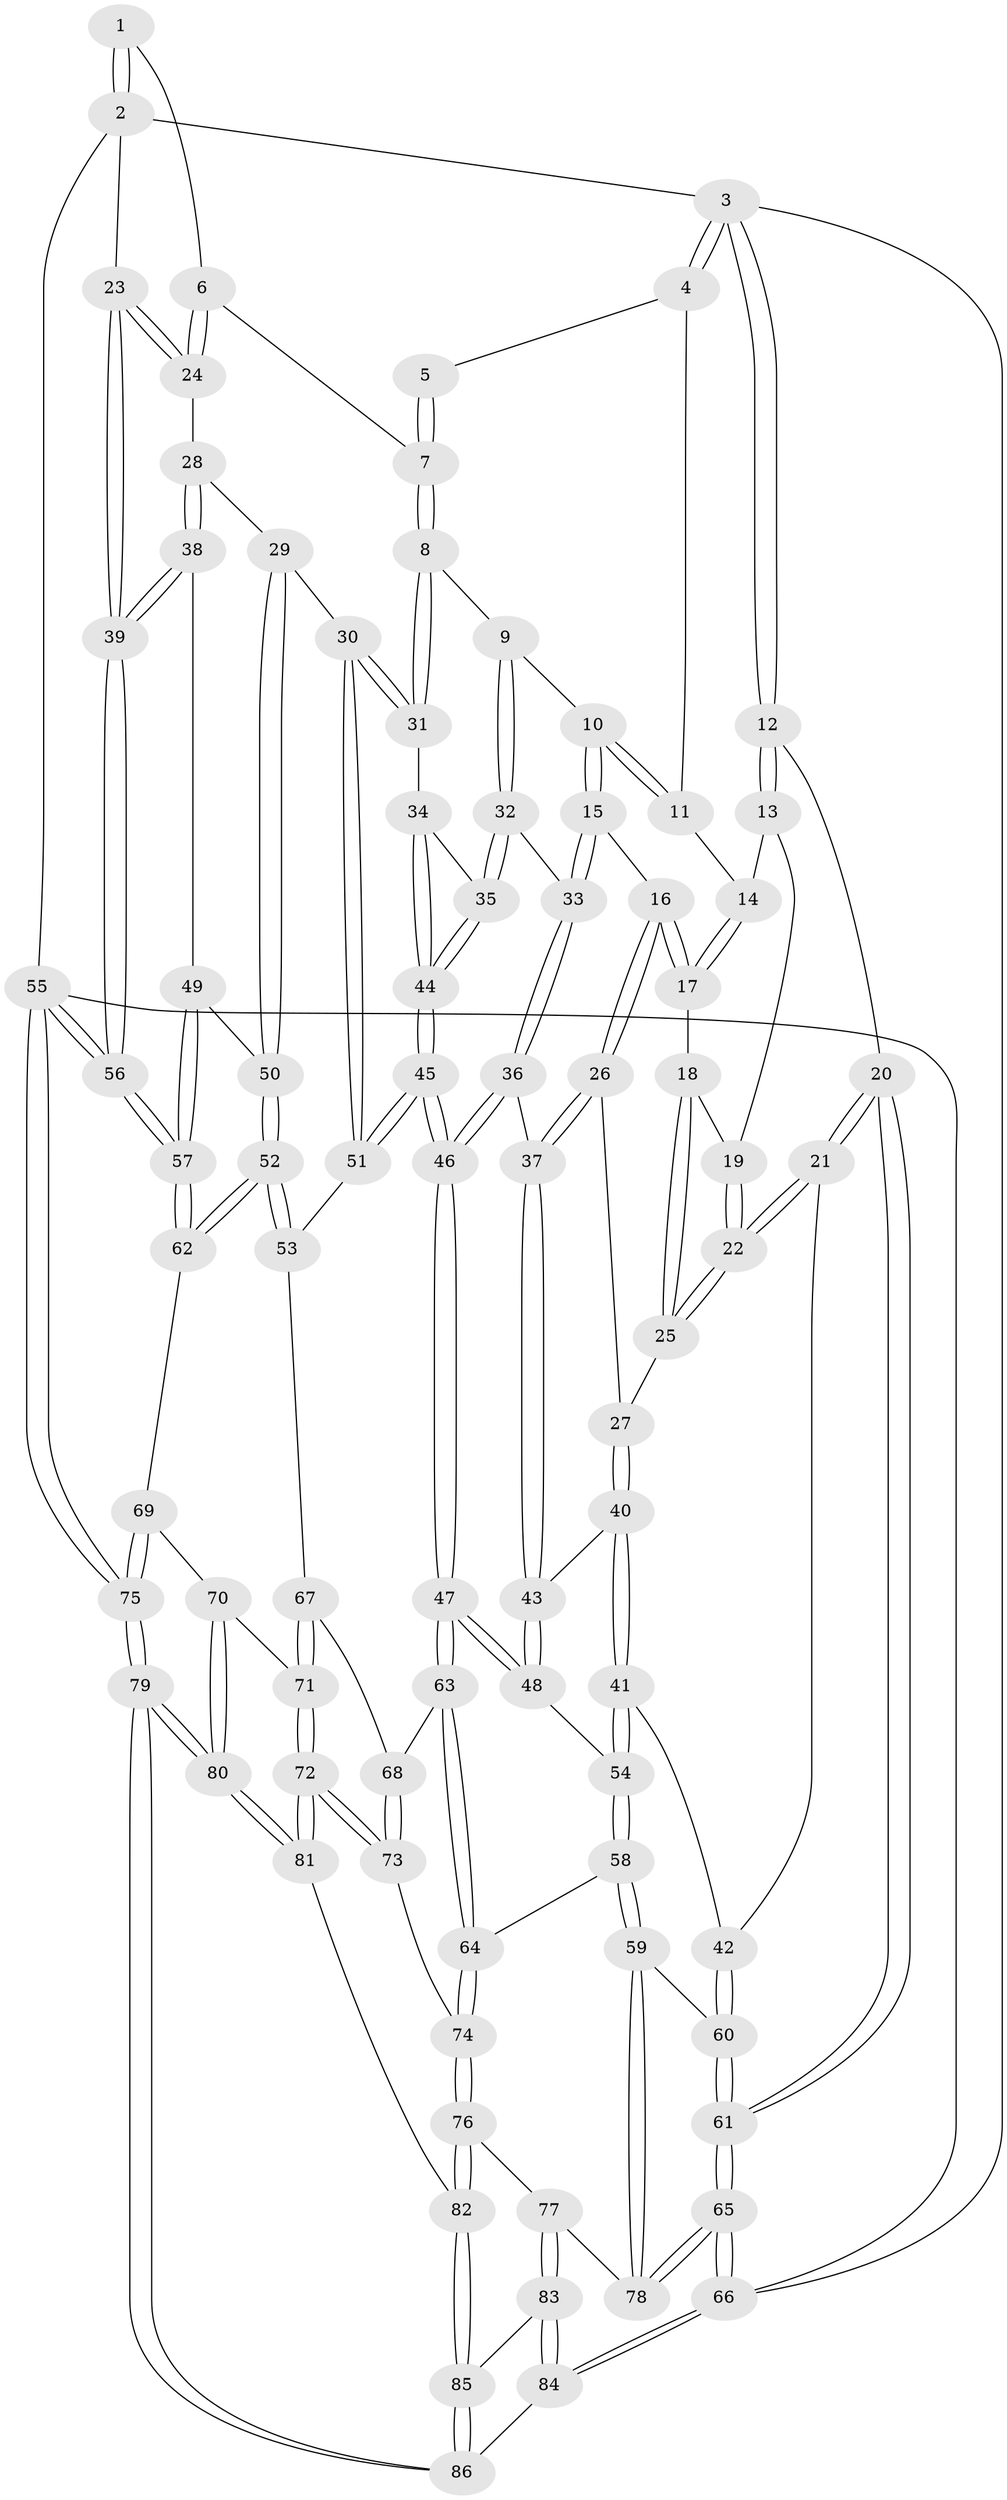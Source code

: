// coarse degree distribution, {5: 0.06976744186046512, 3: 0.3023255813953488, 4: 0.627906976744186}
// Generated by graph-tools (version 1.1) at 2025/38/03/04/25 23:38:24]
// undirected, 86 vertices, 212 edges
graph export_dot {
  node [color=gray90,style=filled];
  1 [pos="+0.8402247680717121+0"];
  2 [pos="+1+0"];
  3 [pos="+0+0"];
  4 [pos="+0.32507602230384436+0"];
  5 [pos="+0.5022205468169031+0"];
  6 [pos="+0.6733030503800137+0.1580457591325191"];
  7 [pos="+0.5669737926717902+0.18773734437454181"];
  8 [pos="+0.5398641900251838+0.219003448908317"];
  9 [pos="+0.44037757891752133+0.185235942498442"];
  10 [pos="+0.40215236384972247+0.15045715136388138"];
  11 [pos="+0.32257363986404525+0"];
  12 [pos="+0+0"];
  13 [pos="+0.13202915871700466+0.09829502038395946"];
  14 [pos="+0.21494911754568694+0.03258977557784094"];
  15 [pos="+0.3154878658704809+0.25111408174257877"];
  16 [pos="+0.27225799054052224+0.25065034289551524"];
  17 [pos="+0.2335394135372243+0.16658131062812792"];
  18 [pos="+0.1678207340461105+0.23356785129373417"];
  19 [pos="+0.11258476965146402+0.12653137206124654"];
  20 [pos="+0+0.31284523392640107"];
  21 [pos="+0+0.3126251595328999"];
  22 [pos="+0+0.30853026538725903"];
  23 [pos="+1+0.04471464769789327"];
  24 [pos="+0.7035874404979543+0.21227930173274773"];
  25 [pos="+0.16591922152596517+0.25983234455993803"];
  26 [pos="+0.24169349854159128+0.28024304982165177"];
  27 [pos="+0.21591411192813628+0.2910022740500635"];
  28 [pos="+0.7114161557549354+0.25890421361815824"];
  29 [pos="+0.6830130927874719+0.34726679561428664"];
  30 [pos="+0.571504871253731+0.34859532918641795"];
  31 [pos="+0.5654270589280125+0.34223735642500225"];
  32 [pos="+0.4082455634266716+0.33170792328654547"];
  33 [pos="+0.3664885210760612+0.326179059978514"];
  34 [pos="+0.5409603459194865+0.34206966703917063"];
  35 [pos="+0.41126890088714463+0.33389834766712845"];
  36 [pos="+0.32671935693635074+0.3642165265078585"];
  37 [pos="+0.29807487525612075+0.37061126944065304"];
  38 [pos="+1+0.2043207798498811"];
  39 [pos="+1+0.15883200723073684"];
  40 [pos="+0.17884547044504537+0.3917511797788636"];
  41 [pos="+0.1520880587497306+0.4210145182892809"];
  42 [pos="+0.07711251766618445+0.4146048973234433"];
  43 [pos="+0.29412985159587+0.3741804060837369"];
  44 [pos="+0.40844508295359283+0.4359714019356069"];
  45 [pos="+0.3960305233735328+0.526626109055844"];
  46 [pos="+0.3911597256189836+0.5308828537815011"];
  47 [pos="+0.3714597645892665+0.5569092894836611"];
  48 [pos="+0.28131202968926333+0.5274983361736717"];
  49 [pos="+0.9010080666504411+0.37159645804986535"];
  50 [pos="+0.7930862735110891+0.43897532161772485"];
  51 [pos="+0.5383233991873315+0.47039760117347584"];
  52 [pos="+0.7647055801398724+0.5862178736160338"];
  53 [pos="+0.6193599551771524+0.5560767282453284"];
  54 [pos="+0.24522302128059423+0.5244860169772079"];
  55 [pos="+1+1"];
  56 [pos="+1+0.7457476496868363"];
  57 [pos="+1+0.6634112166411017"];
  58 [pos="+0.10745939113077746+0.6709481343596673"];
  59 [pos="+0.10703930269734094+0.6712929126173368"];
  60 [pos="+0.07844840819517332+0.6570373814866339"];
  61 [pos="+0+0.6374174435028106"];
  62 [pos="+0.7683668399414997+0.5948754616281944"];
  63 [pos="+0.3786257119275267+0.5862421224721994"];
  64 [pos="+0.3535280776798854+0.6451301660616482"];
  65 [pos="+0+1"];
  66 [pos="+0+1"];
  67 [pos="+0.5289312200065964+0.6416449750506398"];
  68 [pos="+0.4291247093161837+0.6161541499667132"];
  69 [pos="+0.7451139281524264+0.6593673764036926"];
  70 [pos="+0.6728460103282167+0.7514854570310412"];
  71 [pos="+0.5860212241996314+0.7782218969003888"];
  72 [pos="+0.5575487290139535+0.807525336275815"];
  73 [pos="+0.4838124888296155+0.7769870214273742"];
  74 [pos="+0.3224151315069681+0.775294849515134"];
  75 [pos="+1+1"];
  76 [pos="+0.3210649455561676+0.7768413392376831"];
  77 [pos="+0.21876566363587135+0.8344719500640858"];
  78 [pos="+0.147998259471435+0.7683561398531692"];
  79 [pos="+1+1"];
  80 [pos="+0.9138080325846697+1"];
  81 [pos="+0.5457300666814264+0.877726910874156"];
  82 [pos="+0.4769968293694245+0.9431667256574762"];
  83 [pos="+0.21451457144099834+0.9165488758945105"];
  84 [pos="+0.06680739310831077+1"];
  85 [pos="+0.46682290817861505+0.9644114107937138"];
  86 [pos="+0.4710647350776662+1"];
  1 -- 2;
  1 -- 2;
  1 -- 6;
  2 -- 3;
  2 -- 23;
  2 -- 55;
  3 -- 4;
  3 -- 4;
  3 -- 12;
  3 -- 12;
  3 -- 66;
  4 -- 5;
  4 -- 11;
  5 -- 7;
  5 -- 7;
  6 -- 7;
  6 -- 24;
  6 -- 24;
  7 -- 8;
  7 -- 8;
  8 -- 9;
  8 -- 31;
  8 -- 31;
  9 -- 10;
  9 -- 32;
  9 -- 32;
  10 -- 11;
  10 -- 11;
  10 -- 15;
  10 -- 15;
  11 -- 14;
  12 -- 13;
  12 -- 13;
  12 -- 20;
  13 -- 14;
  13 -- 19;
  14 -- 17;
  14 -- 17;
  15 -- 16;
  15 -- 33;
  15 -- 33;
  16 -- 17;
  16 -- 17;
  16 -- 26;
  16 -- 26;
  17 -- 18;
  18 -- 19;
  18 -- 25;
  18 -- 25;
  19 -- 22;
  19 -- 22;
  20 -- 21;
  20 -- 21;
  20 -- 61;
  20 -- 61;
  21 -- 22;
  21 -- 22;
  21 -- 42;
  22 -- 25;
  22 -- 25;
  23 -- 24;
  23 -- 24;
  23 -- 39;
  23 -- 39;
  24 -- 28;
  25 -- 27;
  26 -- 27;
  26 -- 37;
  26 -- 37;
  27 -- 40;
  27 -- 40;
  28 -- 29;
  28 -- 38;
  28 -- 38;
  29 -- 30;
  29 -- 50;
  29 -- 50;
  30 -- 31;
  30 -- 31;
  30 -- 51;
  30 -- 51;
  31 -- 34;
  32 -- 33;
  32 -- 35;
  32 -- 35;
  33 -- 36;
  33 -- 36;
  34 -- 35;
  34 -- 44;
  34 -- 44;
  35 -- 44;
  35 -- 44;
  36 -- 37;
  36 -- 46;
  36 -- 46;
  37 -- 43;
  37 -- 43;
  38 -- 39;
  38 -- 39;
  38 -- 49;
  39 -- 56;
  39 -- 56;
  40 -- 41;
  40 -- 41;
  40 -- 43;
  41 -- 42;
  41 -- 54;
  41 -- 54;
  42 -- 60;
  42 -- 60;
  43 -- 48;
  43 -- 48;
  44 -- 45;
  44 -- 45;
  45 -- 46;
  45 -- 46;
  45 -- 51;
  45 -- 51;
  46 -- 47;
  46 -- 47;
  47 -- 48;
  47 -- 48;
  47 -- 63;
  47 -- 63;
  48 -- 54;
  49 -- 50;
  49 -- 57;
  49 -- 57;
  50 -- 52;
  50 -- 52;
  51 -- 53;
  52 -- 53;
  52 -- 53;
  52 -- 62;
  52 -- 62;
  53 -- 67;
  54 -- 58;
  54 -- 58;
  55 -- 56;
  55 -- 56;
  55 -- 75;
  55 -- 75;
  55 -- 66;
  56 -- 57;
  56 -- 57;
  57 -- 62;
  57 -- 62;
  58 -- 59;
  58 -- 59;
  58 -- 64;
  59 -- 60;
  59 -- 78;
  59 -- 78;
  60 -- 61;
  60 -- 61;
  61 -- 65;
  61 -- 65;
  62 -- 69;
  63 -- 64;
  63 -- 64;
  63 -- 68;
  64 -- 74;
  64 -- 74;
  65 -- 66;
  65 -- 66;
  65 -- 78;
  65 -- 78;
  66 -- 84;
  66 -- 84;
  67 -- 68;
  67 -- 71;
  67 -- 71;
  68 -- 73;
  68 -- 73;
  69 -- 70;
  69 -- 75;
  69 -- 75;
  70 -- 71;
  70 -- 80;
  70 -- 80;
  71 -- 72;
  71 -- 72;
  72 -- 73;
  72 -- 73;
  72 -- 81;
  72 -- 81;
  73 -- 74;
  74 -- 76;
  74 -- 76;
  75 -- 79;
  75 -- 79;
  76 -- 77;
  76 -- 82;
  76 -- 82;
  77 -- 78;
  77 -- 83;
  77 -- 83;
  79 -- 80;
  79 -- 80;
  79 -- 86;
  79 -- 86;
  80 -- 81;
  80 -- 81;
  81 -- 82;
  82 -- 85;
  82 -- 85;
  83 -- 84;
  83 -- 84;
  83 -- 85;
  84 -- 86;
  85 -- 86;
  85 -- 86;
}
